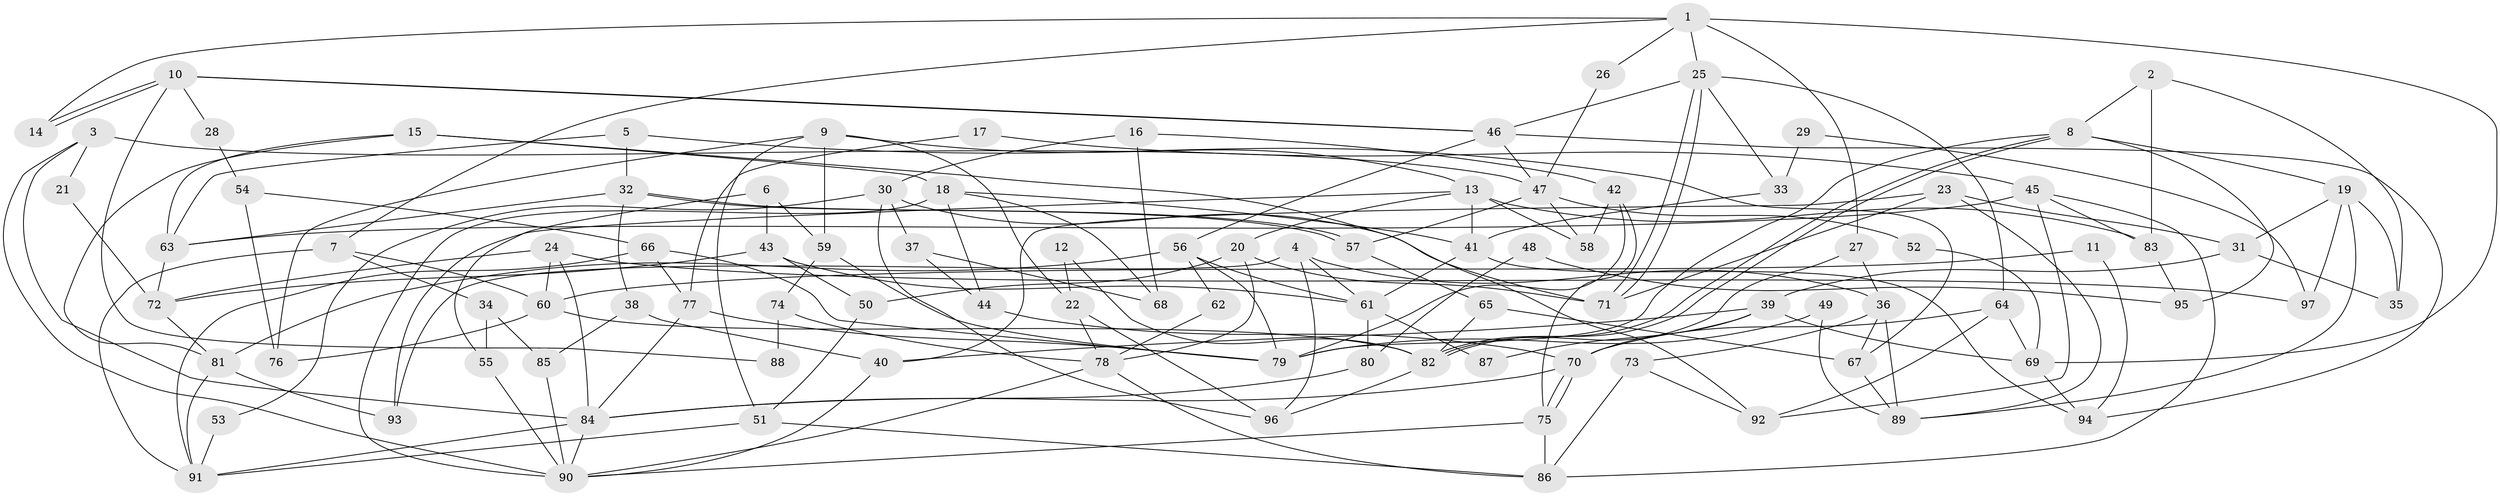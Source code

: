 // Generated by graph-tools (version 1.1) at 2025/51/03/09/25 04:51:59]
// undirected, 97 vertices, 194 edges
graph export_dot {
graph [start="1"]
  node [color=gray90,style=filled];
  1;
  2;
  3;
  4;
  5;
  6;
  7;
  8;
  9;
  10;
  11;
  12;
  13;
  14;
  15;
  16;
  17;
  18;
  19;
  20;
  21;
  22;
  23;
  24;
  25;
  26;
  27;
  28;
  29;
  30;
  31;
  32;
  33;
  34;
  35;
  36;
  37;
  38;
  39;
  40;
  41;
  42;
  43;
  44;
  45;
  46;
  47;
  48;
  49;
  50;
  51;
  52;
  53;
  54;
  55;
  56;
  57;
  58;
  59;
  60;
  61;
  62;
  63;
  64;
  65;
  66;
  67;
  68;
  69;
  70;
  71;
  72;
  73;
  74;
  75;
  76;
  77;
  78;
  79;
  80;
  81;
  82;
  83;
  84;
  85;
  86;
  87;
  88;
  89;
  90;
  91;
  92;
  93;
  94;
  95;
  96;
  97;
  1 -- 27;
  1 -- 69;
  1 -- 7;
  1 -- 14;
  1 -- 25;
  1 -- 26;
  2 -- 8;
  2 -- 35;
  2 -- 83;
  3 -- 90;
  3 -- 84;
  3 -- 21;
  3 -- 47;
  4 -- 61;
  4 -- 93;
  4 -- 36;
  4 -- 96;
  5 -- 67;
  5 -- 32;
  5 -- 63;
  6 -- 59;
  6 -- 43;
  6 -- 55;
  7 -- 60;
  7 -- 34;
  7 -- 91;
  8 -- 82;
  8 -- 82;
  8 -- 79;
  8 -- 19;
  8 -- 95;
  9 -- 13;
  9 -- 51;
  9 -- 22;
  9 -- 59;
  9 -- 76;
  10 -- 14;
  10 -- 14;
  10 -- 46;
  10 -- 46;
  10 -- 28;
  10 -- 88;
  11 -- 94;
  11 -- 60;
  12 -- 82;
  12 -- 22;
  13 -- 83;
  13 -- 20;
  13 -- 41;
  13 -- 58;
  13 -- 93;
  15 -- 92;
  15 -- 81;
  15 -- 18;
  15 -- 63;
  16 -- 30;
  16 -- 42;
  16 -- 68;
  17 -- 45;
  17 -- 77;
  18 -- 90;
  18 -- 41;
  18 -- 44;
  18 -- 68;
  19 -- 89;
  19 -- 31;
  19 -- 35;
  19 -- 97;
  20 -- 50;
  20 -- 78;
  20 -- 71;
  21 -- 72;
  22 -- 96;
  22 -- 78;
  23 -- 31;
  23 -- 71;
  23 -- 40;
  23 -- 89;
  24 -- 72;
  24 -- 84;
  24 -- 60;
  24 -- 97;
  25 -- 71;
  25 -- 71;
  25 -- 33;
  25 -- 46;
  25 -- 64;
  26 -- 47;
  27 -- 36;
  27 -- 82;
  28 -- 54;
  29 -- 97;
  29 -- 33;
  30 -- 71;
  30 -- 37;
  30 -- 53;
  30 -- 96;
  31 -- 39;
  31 -- 35;
  32 -- 63;
  32 -- 57;
  32 -- 57;
  32 -- 38;
  33 -- 41;
  34 -- 85;
  34 -- 55;
  36 -- 89;
  36 -- 67;
  36 -- 73;
  37 -- 44;
  37 -- 68;
  38 -- 40;
  38 -- 85;
  39 -- 69;
  39 -- 70;
  39 -- 40;
  39 -- 87;
  40 -- 90;
  41 -- 61;
  41 -- 94;
  42 -- 75;
  42 -- 58;
  42 -- 79;
  43 -- 72;
  43 -- 61;
  43 -- 50;
  44 -- 70;
  45 -- 63;
  45 -- 86;
  45 -- 83;
  45 -- 92;
  46 -- 47;
  46 -- 56;
  46 -- 94;
  47 -- 52;
  47 -- 57;
  47 -- 58;
  48 -- 80;
  48 -- 95;
  49 -- 79;
  49 -- 89;
  50 -- 51;
  51 -- 86;
  51 -- 91;
  52 -- 69;
  53 -- 91;
  54 -- 66;
  54 -- 76;
  55 -- 90;
  56 -- 79;
  56 -- 61;
  56 -- 62;
  56 -- 81;
  57 -- 65;
  59 -- 79;
  59 -- 74;
  60 -- 82;
  60 -- 76;
  61 -- 80;
  61 -- 87;
  62 -- 78;
  63 -- 72;
  64 -- 92;
  64 -- 69;
  64 -- 70;
  65 -- 82;
  65 -- 67;
  66 -- 77;
  66 -- 91;
  66 -- 79;
  67 -- 89;
  69 -- 94;
  70 -- 75;
  70 -- 75;
  70 -- 84;
  72 -- 81;
  73 -- 86;
  73 -- 92;
  74 -- 78;
  74 -- 88;
  75 -- 90;
  75 -- 86;
  77 -- 79;
  77 -- 84;
  78 -- 90;
  78 -- 86;
  80 -- 84;
  81 -- 91;
  81 -- 93;
  82 -- 96;
  83 -- 95;
  84 -- 90;
  84 -- 91;
  85 -- 90;
}

